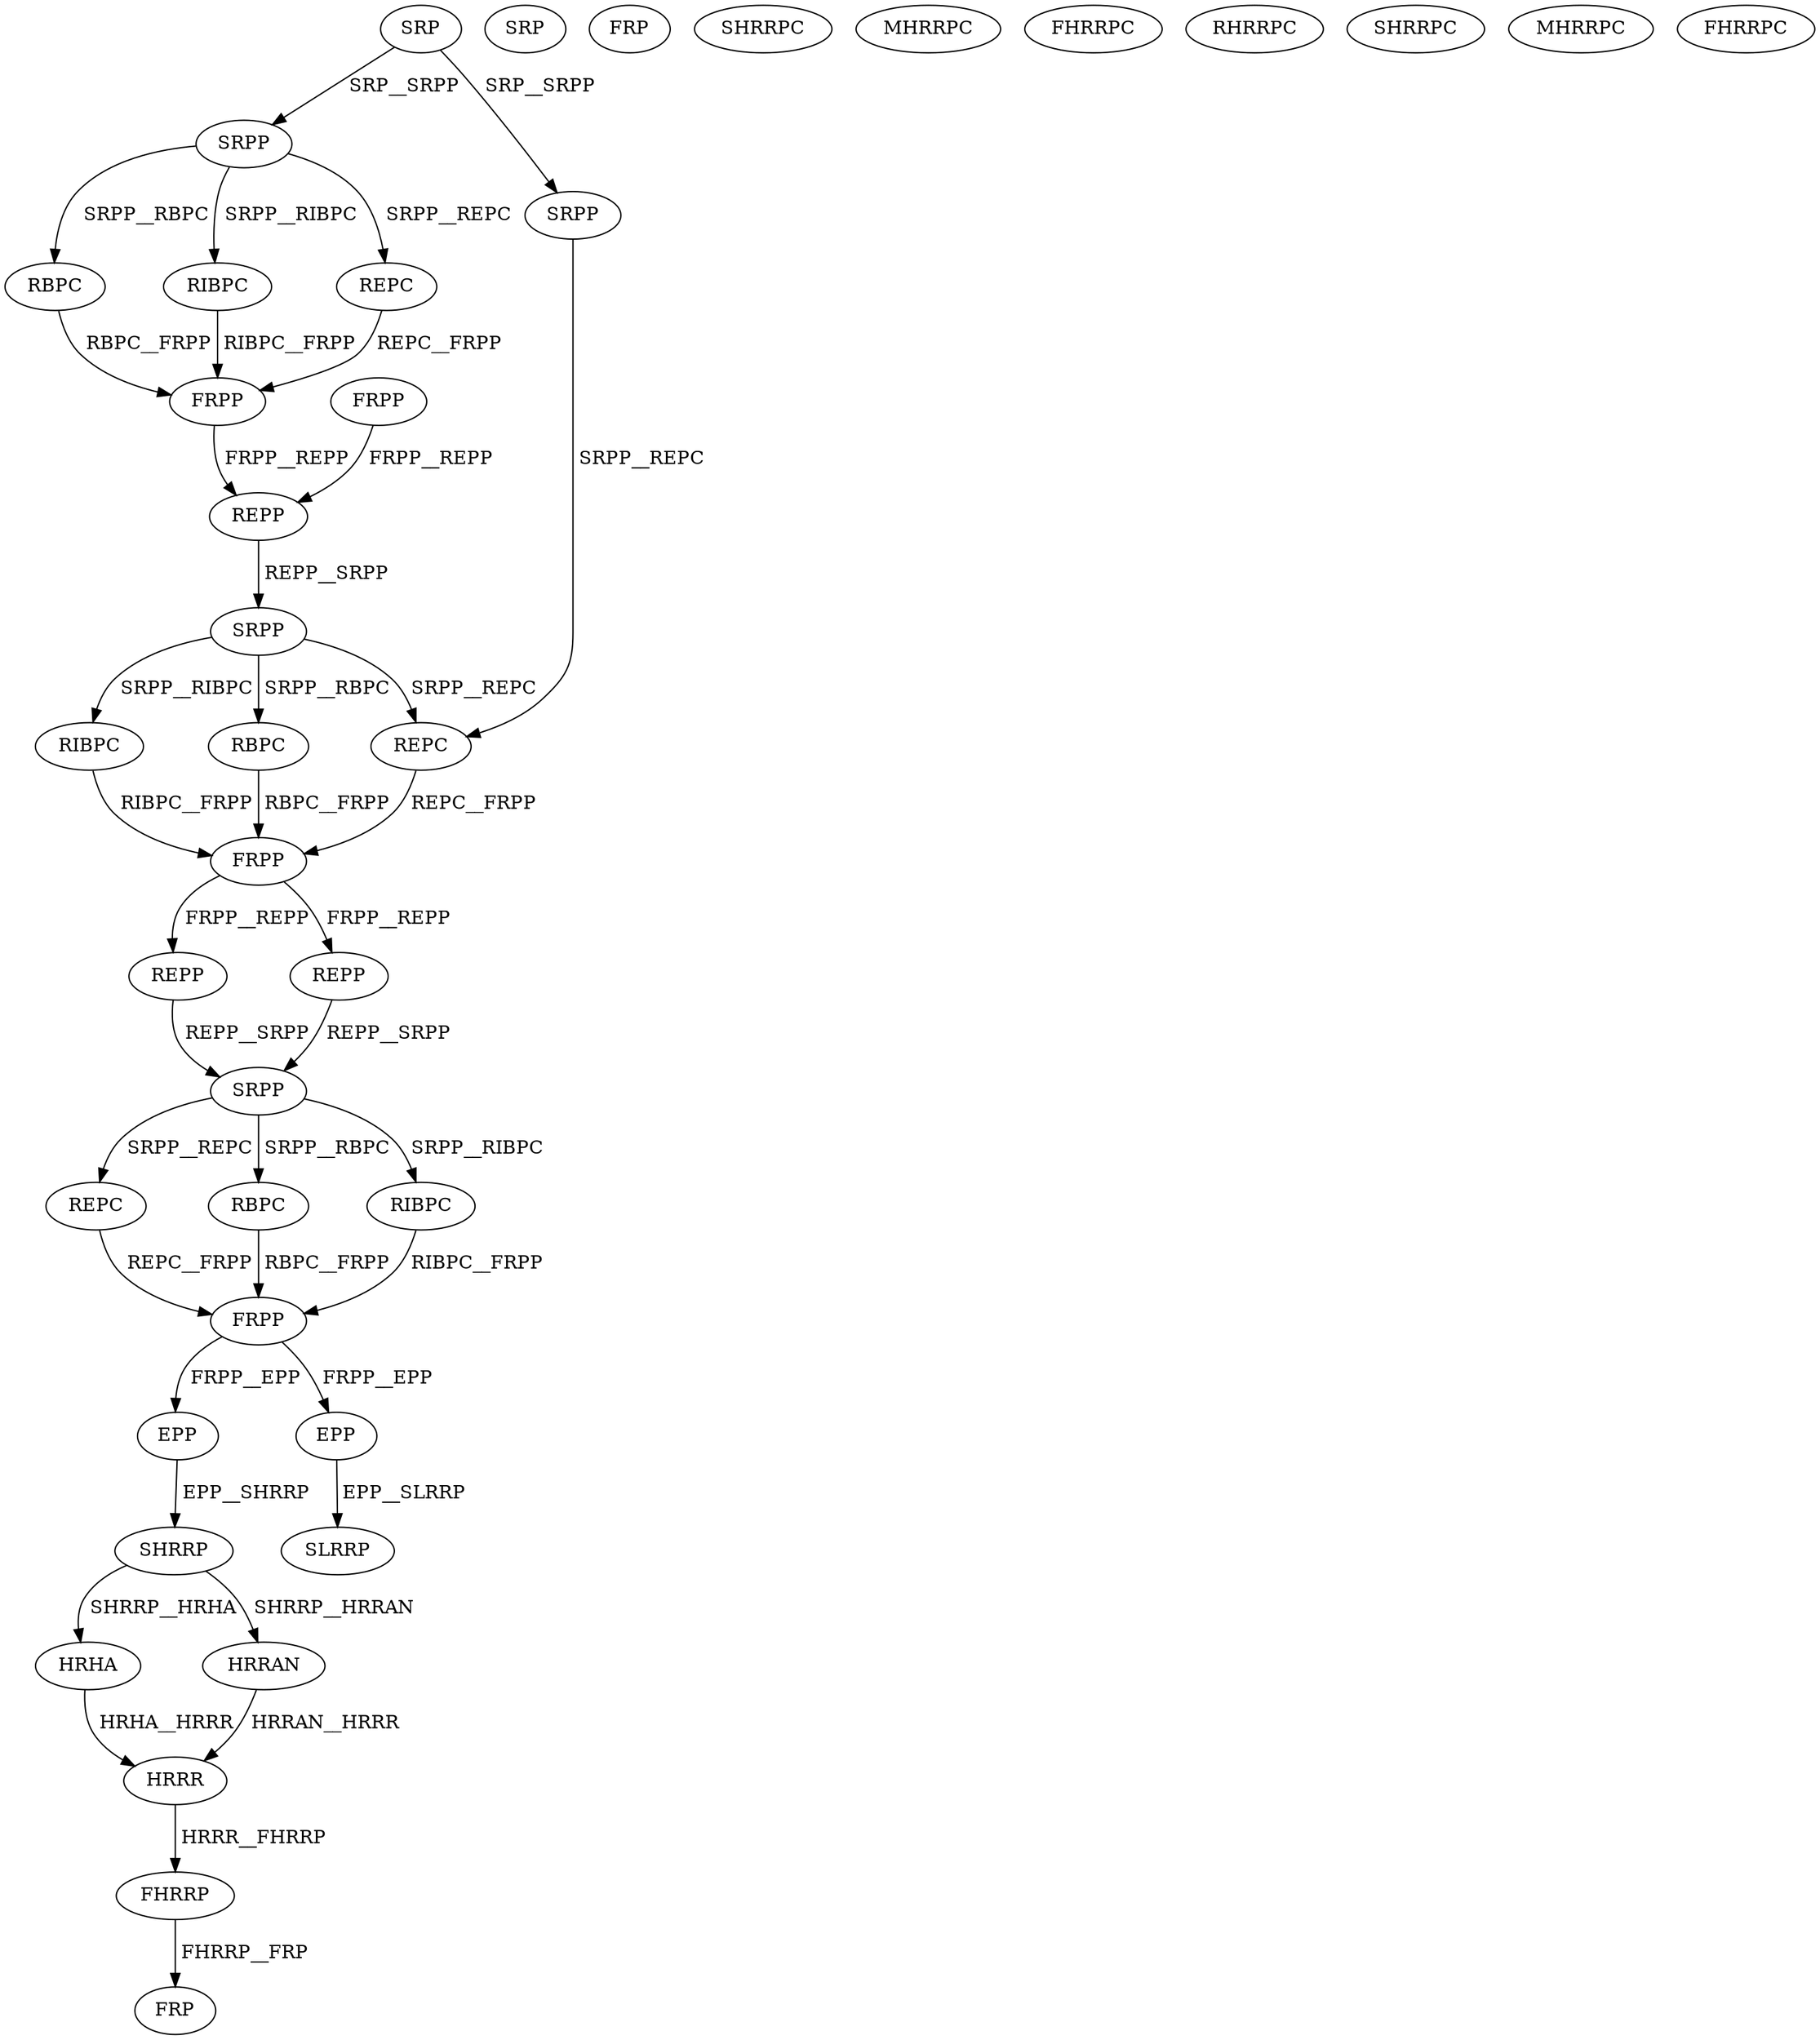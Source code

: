 digraph G { 
1 [label="SRP",color=black,fontcolor=black];
2 [label="SRPP",color=black,fontcolor=black];
3 [label="FRPP",color=black,fontcolor=black];
4 [label="RIBPC",color=black,fontcolor=black];
5 [label="REPC",color=black,fontcolor=black];
6 [label="RBPC",color=black,fontcolor=black];
7 [label="FRPP",color=black,fontcolor=black];
8 [label="SRPP",color=black,fontcolor=black];
9 [label="REPP",color=black,fontcolor=black];
10 [label="SRPP",color=black,fontcolor=black];
11 [label="REPC",color=black,fontcolor=black];
12 [label="RIBPC",color=black,fontcolor=black];
13 [label="RBPC",color=black,fontcolor=black];
14 [label="FRPP",color=black,fontcolor=black];
15 [label="REPP",color=black,fontcolor=black];
16 [label="REPP",color=black,fontcolor=black];
17 [label="SRPP",color=black,fontcolor=black];
18 [label="REPC",color=black,fontcolor=black];
19 [label="RBPC",color=black,fontcolor=black];
20 [label="RIBPC",color=black,fontcolor=black];
21 [label="FRPP",color=black,fontcolor=black];
22 [label="EPP",color=black,fontcolor=black];
23 [label="SHRRP",color=black,fontcolor=black];
24 [label="SRP",color=black,fontcolor=black];
25 [label="FRP",color=black,fontcolor=black];
26 [label="HRHA",color=black,fontcolor=black];
27 [label="SHRRPC",color=black,fontcolor=black];
28 [label="HRRAN",color=black,fontcolor=black];
29 [label="MHRRPC",color=black,fontcolor=black];
30 [label="FHRRPC",color=black,fontcolor=black];
31 [label="RHRRPC",color=black,fontcolor=black];
32 [label="SHRRPC",color=black,fontcolor=black];
33 [label="MHRRPC",color=black,fontcolor=black];
34 [label="FHRRPC",color=black,fontcolor=black];
35 [label="HRRR",color=black,fontcolor=black];
36 [label="FHRRP",color=black,fontcolor=black];
37 [label="FRP",color=black,fontcolor=black];
38 [label="EPP",color=black,fontcolor=black];
39 [label="SLRRP",color=black,fontcolor=black];
1->2[label=" SRP__SRPP",color=black,fontcolor=black];
1->8[label=" SRP__SRPP",color=black,fontcolor=black];
2->4[label=" SRPP__RIBPC",color=black,fontcolor=black];
2->5[label=" SRPP__REPC",color=black,fontcolor=black];
2->6[label=" SRPP__RBPC",color=black,fontcolor=black];
3->9[label=" FRPP__REPP",color=black,fontcolor=black];
4->7[label=" RIBPC__FRPP",color=black,fontcolor=black];
5->7[label=" REPC__FRPP",color=black,fontcolor=black];
6->7[label=" RBPC__FRPP",color=black,fontcolor=black];
7->9[label=" FRPP__REPP",color=black,fontcolor=black];
8->11[label=" SRPP__REPC",color=black,fontcolor=black];
9->10[label=" REPP__SRPP",color=black,fontcolor=black];
10->11[label=" SRPP__REPC",color=black,fontcolor=black];
10->12[label=" SRPP__RIBPC",color=black,fontcolor=black];
10->13[label=" SRPP__RBPC",color=black,fontcolor=black];
11->14[label=" REPC__FRPP",color=black,fontcolor=black];
12->14[label=" RIBPC__FRPP",color=black,fontcolor=black];
13->14[label=" RBPC__FRPP",color=black,fontcolor=black];
14->15[label=" FRPP__REPP",color=black,fontcolor=black];
14->16[label=" FRPP__REPP",color=black,fontcolor=black];
15->17[label=" REPP__SRPP",color=black,fontcolor=black];
16->17[label=" REPP__SRPP",color=black,fontcolor=black];
17->18[label=" SRPP__REPC",color=black,fontcolor=black];
17->19[label=" SRPP__RBPC",color=black,fontcolor=black];
17->20[label=" SRPP__RIBPC",color=black,fontcolor=black];
18->21[label=" REPC__FRPP",color=black,fontcolor=black];
19->21[label=" RBPC__FRPP",color=black,fontcolor=black];
20->21[label=" RIBPC__FRPP",color=black,fontcolor=black];
21->22[label=" FRPP__EPP",color=black,fontcolor=black];
21->38[label=" FRPP__EPP",color=black,fontcolor=black];
22->23[label=" EPP__SHRRP",color=black,fontcolor=black];
23->26[label=" SHRRP__HRHA",color=black,fontcolor=black];
23->28[label=" SHRRP__HRRAN",color=black,fontcolor=black];
26->35[label=" HRHA__HRRR",color=black,fontcolor=black];
28->35[label=" HRRAN__HRRR",color=black,fontcolor=black];
35->36[label=" HRRR__FHRRP",color=black,fontcolor=black];
36->37[label=" FHRRP__FRP",color=black,fontcolor=black];
38->39[label=" EPP__SLRRP",color=black,fontcolor=black];
}
